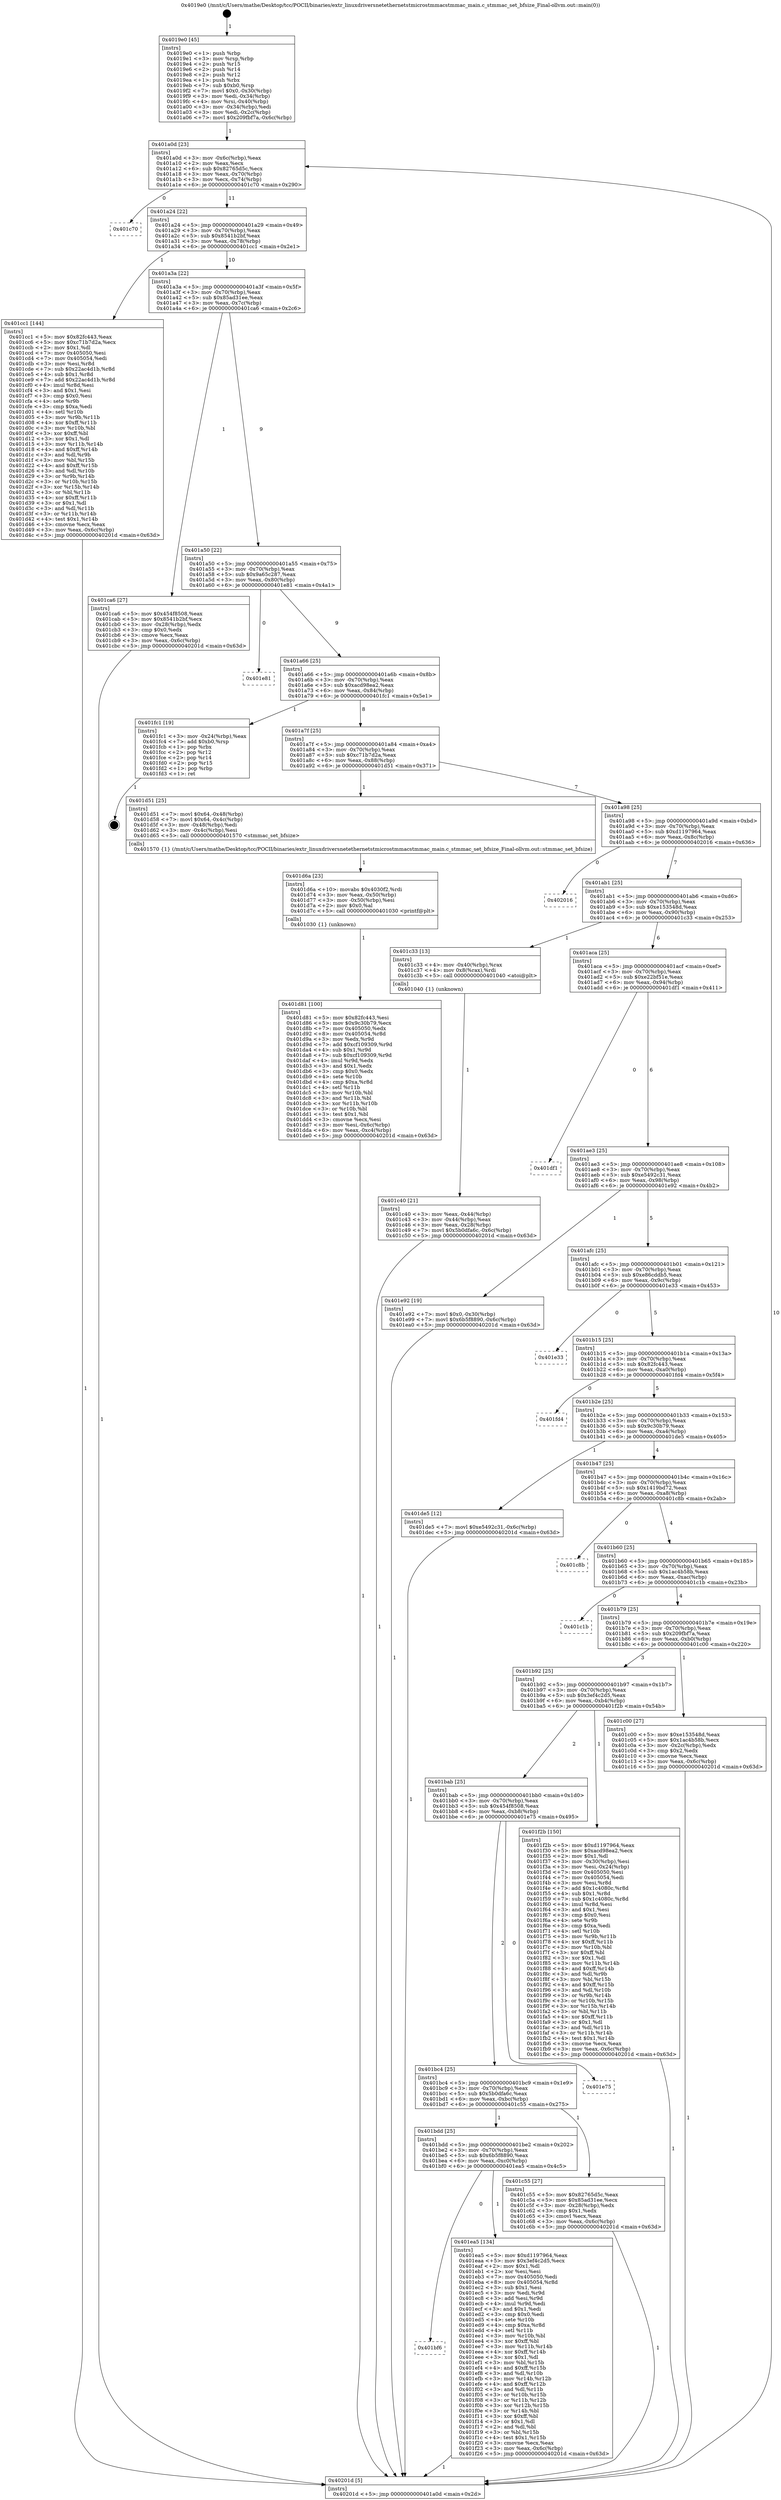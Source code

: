 digraph "0x4019e0" {
  label = "0x4019e0 (/mnt/c/Users/mathe/Desktop/tcc/POCII/binaries/extr_linuxdriversnetethernetstmicrostmmacstmmac_main.c_stmmac_set_bfsize_Final-ollvm.out::main(0))"
  labelloc = "t"
  node[shape=record]

  Entry [label="",width=0.3,height=0.3,shape=circle,fillcolor=black,style=filled]
  "0x401a0d" [label="{
     0x401a0d [23]\l
     | [instrs]\l
     &nbsp;&nbsp;0x401a0d \<+3\>: mov -0x6c(%rbp),%eax\l
     &nbsp;&nbsp;0x401a10 \<+2\>: mov %eax,%ecx\l
     &nbsp;&nbsp;0x401a12 \<+6\>: sub $0x82765d5c,%ecx\l
     &nbsp;&nbsp;0x401a18 \<+3\>: mov %eax,-0x70(%rbp)\l
     &nbsp;&nbsp;0x401a1b \<+3\>: mov %ecx,-0x74(%rbp)\l
     &nbsp;&nbsp;0x401a1e \<+6\>: je 0000000000401c70 \<main+0x290\>\l
  }"]
  "0x401c70" [label="{
     0x401c70\l
  }", style=dashed]
  "0x401a24" [label="{
     0x401a24 [22]\l
     | [instrs]\l
     &nbsp;&nbsp;0x401a24 \<+5\>: jmp 0000000000401a29 \<main+0x49\>\l
     &nbsp;&nbsp;0x401a29 \<+3\>: mov -0x70(%rbp),%eax\l
     &nbsp;&nbsp;0x401a2c \<+5\>: sub $0x8541b2bf,%eax\l
     &nbsp;&nbsp;0x401a31 \<+3\>: mov %eax,-0x78(%rbp)\l
     &nbsp;&nbsp;0x401a34 \<+6\>: je 0000000000401cc1 \<main+0x2e1\>\l
  }"]
  Exit [label="",width=0.3,height=0.3,shape=circle,fillcolor=black,style=filled,peripheries=2]
  "0x401cc1" [label="{
     0x401cc1 [144]\l
     | [instrs]\l
     &nbsp;&nbsp;0x401cc1 \<+5\>: mov $0x82fc443,%eax\l
     &nbsp;&nbsp;0x401cc6 \<+5\>: mov $0xc71b7d2a,%ecx\l
     &nbsp;&nbsp;0x401ccb \<+2\>: mov $0x1,%dl\l
     &nbsp;&nbsp;0x401ccd \<+7\>: mov 0x405050,%esi\l
     &nbsp;&nbsp;0x401cd4 \<+7\>: mov 0x405054,%edi\l
     &nbsp;&nbsp;0x401cdb \<+3\>: mov %esi,%r8d\l
     &nbsp;&nbsp;0x401cde \<+7\>: sub $0x22ac4d1b,%r8d\l
     &nbsp;&nbsp;0x401ce5 \<+4\>: sub $0x1,%r8d\l
     &nbsp;&nbsp;0x401ce9 \<+7\>: add $0x22ac4d1b,%r8d\l
     &nbsp;&nbsp;0x401cf0 \<+4\>: imul %r8d,%esi\l
     &nbsp;&nbsp;0x401cf4 \<+3\>: and $0x1,%esi\l
     &nbsp;&nbsp;0x401cf7 \<+3\>: cmp $0x0,%esi\l
     &nbsp;&nbsp;0x401cfa \<+4\>: sete %r9b\l
     &nbsp;&nbsp;0x401cfe \<+3\>: cmp $0xa,%edi\l
     &nbsp;&nbsp;0x401d01 \<+4\>: setl %r10b\l
     &nbsp;&nbsp;0x401d05 \<+3\>: mov %r9b,%r11b\l
     &nbsp;&nbsp;0x401d08 \<+4\>: xor $0xff,%r11b\l
     &nbsp;&nbsp;0x401d0c \<+3\>: mov %r10b,%bl\l
     &nbsp;&nbsp;0x401d0f \<+3\>: xor $0xff,%bl\l
     &nbsp;&nbsp;0x401d12 \<+3\>: xor $0x1,%dl\l
     &nbsp;&nbsp;0x401d15 \<+3\>: mov %r11b,%r14b\l
     &nbsp;&nbsp;0x401d18 \<+4\>: and $0xff,%r14b\l
     &nbsp;&nbsp;0x401d1c \<+3\>: and %dl,%r9b\l
     &nbsp;&nbsp;0x401d1f \<+3\>: mov %bl,%r15b\l
     &nbsp;&nbsp;0x401d22 \<+4\>: and $0xff,%r15b\l
     &nbsp;&nbsp;0x401d26 \<+3\>: and %dl,%r10b\l
     &nbsp;&nbsp;0x401d29 \<+3\>: or %r9b,%r14b\l
     &nbsp;&nbsp;0x401d2c \<+3\>: or %r10b,%r15b\l
     &nbsp;&nbsp;0x401d2f \<+3\>: xor %r15b,%r14b\l
     &nbsp;&nbsp;0x401d32 \<+3\>: or %bl,%r11b\l
     &nbsp;&nbsp;0x401d35 \<+4\>: xor $0xff,%r11b\l
     &nbsp;&nbsp;0x401d39 \<+3\>: or $0x1,%dl\l
     &nbsp;&nbsp;0x401d3c \<+3\>: and %dl,%r11b\l
     &nbsp;&nbsp;0x401d3f \<+3\>: or %r11b,%r14b\l
     &nbsp;&nbsp;0x401d42 \<+4\>: test $0x1,%r14b\l
     &nbsp;&nbsp;0x401d46 \<+3\>: cmovne %ecx,%eax\l
     &nbsp;&nbsp;0x401d49 \<+3\>: mov %eax,-0x6c(%rbp)\l
     &nbsp;&nbsp;0x401d4c \<+5\>: jmp 000000000040201d \<main+0x63d\>\l
  }"]
  "0x401a3a" [label="{
     0x401a3a [22]\l
     | [instrs]\l
     &nbsp;&nbsp;0x401a3a \<+5\>: jmp 0000000000401a3f \<main+0x5f\>\l
     &nbsp;&nbsp;0x401a3f \<+3\>: mov -0x70(%rbp),%eax\l
     &nbsp;&nbsp;0x401a42 \<+5\>: sub $0x85ad31ee,%eax\l
     &nbsp;&nbsp;0x401a47 \<+3\>: mov %eax,-0x7c(%rbp)\l
     &nbsp;&nbsp;0x401a4a \<+6\>: je 0000000000401ca6 \<main+0x2c6\>\l
  }"]
  "0x401bf6" [label="{
     0x401bf6\l
  }", style=dashed]
  "0x401ca6" [label="{
     0x401ca6 [27]\l
     | [instrs]\l
     &nbsp;&nbsp;0x401ca6 \<+5\>: mov $0x454f8508,%eax\l
     &nbsp;&nbsp;0x401cab \<+5\>: mov $0x8541b2bf,%ecx\l
     &nbsp;&nbsp;0x401cb0 \<+3\>: mov -0x28(%rbp),%edx\l
     &nbsp;&nbsp;0x401cb3 \<+3\>: cmp $0x0,%edx\l
     &nbsp;&nbsp;0x401cb6 \<+3\>: cmove %ecx,%eax\l
     &nbsp;&nbsp;0x401cb9 \<+3\>: mov %eax,-0x6c(%rbp)\l
     &nbsp;&nbsp;0x401cbc \<+5\>: jmp 000000000040201d \<main+0x63d\>\l
  }"]
  "0x401a50" [label="{
     0x401a50 [22]\l
     | [instrs]\l
     &nbsp;&nbsp;0x401a50 \<+5\>: jmp 0000000000401a55 \<main+0x75\>\l
     &nbsp;&nbsp;0x401a55 \<+3\>: mov -0x70(%rbp),%eax\l
     &nbsp;&nbsp;0x401a58 \<+5\>: sub $0x9a65c287,%eax\l
     &nbsp;&nbsp;0x401a5d \<+3\>: mov %eax,-0x80(%rbp)\l
     &nbsp;&nbsp;0x401a60 \<+6\>: je 0000000000401e81 \<main+0x4a1\>\l
  }"]
  "0x401ea5" [label="{
     0x401ea5 [134]\l
     | [instrs]\l
     &nbsp;&nbsp;0x401ea5 \<+5\>: mov $0xd1197964,%eax\l
     &nbsp;&nbsp;0x401eaa \<+5\>: mov $0x3ef4c2d5,%ecx\l
     &nbsp;&nbsp;0x401eaf \<+2\>: mov $0x1,%dl\l
     &nbsp;&nbsp;0x401eb1 \<+2\>: xor %esi,%esi\l
     &nbsp;&nbsp;0x401eb3 \<+7\>: mov 0x405050,%edi\l
     &nbsp;&nbsp;0x401eba \<+8\>: mov 0x405054,%r8d\l
     &nbsp;&nbsp;0x401ec2 \<+3\>: sub $0x1,%esi\l
     &nbsp;&nbsp;0x401ec5 \<+3\>: mov %edi,%r9d\l
     &nbsp;&nbsp;0x401ec8 \<+3\>: add %esi,%r9d\l
     &nbsp;&nbsp;0x401ecb \<+4\>: imul %r9d,%edi\l
     &nbsp;&nbsp;0x401ecf \<+3\>: and $0x1,%edi\l
     &nbsp;&nbsp;0x401ed2 \<+3\>: cmp $0x0,%edi\l
     &nbsp;&nbsp;0x401ed5 \<+4\>: sete %r10b\l
     &nbsp;&nbsp;0x401ed9 \<+4\>: cmp $0xa,%r8d\l
     &nbsp;&nbsp;0x401edd \<+4\>: setl %r11b\l
     &nbsp;&nbsp;0x401ee1 \<+3\>: mov %r10b,%bl\l
     &nbsp;&nbsp;0x401ee4 \<+3\>: xor $0xff,%bl\l
     &nbsp;&nbsp;0x401ee7 \<+3\>: mov %r11b,%r14b\l
     &nbsp;&nbsp;0x401eea \<+4\>: xor $0xff,%r14b\l
     &nbsp;&nbsp;0x401eee \<+3\>: xor $0x1,%dl\l
     &nbsp;&nbsp;0x401ef1 \<+3\>: mov %bl,%r15b\l
     &nbsp;&nbsp;0x401ef4 \<+4\>: and $0xff,%r15b\l
     &nbsp;&nbsp;0x401ef8 \<+3\>: and %dl,%r10b\l
     &nbsp;&nbsp;0x401efb \<+3\>: mov %r14b,%r12b\l
     &nbsp;&nbsp;0x401efe \<+4\>: and $0xff,%r12b\l
     &nbsp;&nbsp;0x401f02 \<+3\>: and %dl,%r11b\l
     &nbsp;&nbsp;0x401f05 \<+3\>: or %r10b,%r15b\l
     &nbsp;&nbsp;0x401f08 \<+3\>: or %r11b,%r12b\l
     &nbsp;&nbsp;0x401f0b \<+3\>: xor %r12b,%r15b\l
     &nbsp;&nbsp;0x401f0e \<+3\>: or %r14b,%bl\l
     &nbsp;&nbsp;0x401f11 \<+3\>: xor $0xff,%bl\l
     &nbsp;&nbsp;0x401f14 \<+3\>: or $0x1,%dl\l
     &nbsp;&nbsp;0x401f17 \<+2\>: and %dl,%bl\l
     &nbsp;&nbsp;0x401f19 \<+3\>: or %bl,%r15b\l
     &nbsp;&nbsp;0x401f1c \<+4\>: test $0x1,%r15b\l
     &nbsp;&nbsp;0x401f20 \<+3\>: cmovne %ecx,%eax\l
     &nbsp;&nbsp;0x401f23 \<+3\>: mov %eax,-0x6c(%rbp)\l
     &nbsp;&nbsp;0x401f26 \<+5\>: jmp 000000000040201d \<main+0x63d\>\l
  }"]
  "0x401e81" [label="{
     0x401e81\l
  }", style=dashed]
  "0x401a66" [label="{
     0x401a66 [25]\l
     | [instrs]\l
     &nbsp;&nbsp;0x401a66 \<+5\>: jmp 0000000000401a6b \<main+0x8b\>\l
     &nbsp;&nbsp;0x401a6b \<+3\>: mov -0x70(%rbp),%eax\l
     &nbsp;&nbsp;0x401a6e \<+5\>: sub $0xacd98ea2,%eax\l
     &nbsp;&nbsp;0x401a73 \<+6\>: mov %eax,-0x84(%rbp)\l
     &nbsp;&nbsp;0x401a79 \<+6\>: je 0000000000401fc1 \<main+0x5e1\>\l
  }"]
  "0x401d81" [label="{
     0x401d81 [100]\l
     | [instrs]\l
     &nbsp;&nbsp;0x401d81 \<+5\>: mov $0x82fc443,%esi\l
     &nbsp;&nbsp;0x401d86 \<+5\>: mov $0x9c30b79,%ecx\l
     &nbsp;&nbsp;0x401d8b \<+7\>: mov 0x405050,%edx\l
     &nbsp;&nbsp;0x401d92 \<+8\>: mov 0x405054,%r8d\l
     &nbsp;&nbsp;0x401d9a \<+3\>: mov %edx,%r9d\l
     &nbsp;&nbsp;0x401d9d \<+7\>: add $0xcf109309,%r9d\l
     &nbsp;&nbsp;0x401da4 \<+4\>: sub $0x1,%r9d\l
     &nbsp;&nbsp;0x401da8 \<+7\>: sub $0xcf109309,%r9d\l
     &nbsp;&nbsp;0x401daf \<+4\>: imul %r9d,%edx\l
     &nbsp;&nbsp;0x401db3 \<+3\>: and $0x1,%edx\l
     &nbsp;&nbsp;0x401db6 \<+3\>: cmp $0x0,%edx\l
     &nbsp;&nbsp;0x401db9 \<+4\>: sete %r10b\l
     &nbsp;&nbsp;0x401dbd \<+4\>: cmp $0xa,%r8d\l
     &nbsp;&nbsp;0x401dc1 \<+4\>: setl %r11b\l
     &nbsp;&nbsp;0x401dc5 \<+3\>: mov %r10b,%bl\l
     &nbsp;&nbsp;0x401dc8 \<+3\>: and %r11b,%bl\l
     &nbsp;&nbsp;0x401dcb \<+3\>: xor %r11b,%r10b\l
     &nbsp;&nbsp;0x401dce \<+3\>: or %r10b,%bl\l
     &nbsp;&nbsp;0x401dd1 \<+3\>: test $0x1,%bl\l
     &nbsp;&nbsp;0x401dd4 \<+3\>: cmovne %ecx,%esi\l
     &nbsp;&nbsp;0x401dd7 \<+3\>: mov %esi,-0x6c(%rbp)\l
     &nbsp;&nbsp;0x401dda \<+6\>: mov %eax,-0xc4(%rbp)\l
     &nbsp;&nbsp;0x401de0 \<+5\>: jmp 000000000040201d \<main+0x63d\>\l
  }"]
  "0x401fc1" [label="{
     0x401fc1 [19]\l
     | [instrs]\l
     &nbsp;&nbsp;0x401fc1 \<+3\>: mov -0x24(%rbp),%eax\l
     &nbsp;&nbsp;0x401fc4 \<+7\>: add $0xb0,%rsp\l
     &nbsp;&nbsp;0x401fcb \<+1\>: pop %rbx\l
     &nbsp;&nbsp;0x401fcc \<+2\>: pop %r12\l
     &nbsp;&nbsp;0x401fce \<+2\>: pop %r14\l
     &nbsp;&nbsp;0x401fd0 \<+2\>: pop %r15\l
     &nbsp;&nbsp;0x401fd2 \<+1\>: pop %rbp\l
     &nbsp;&nbsp;0x401fd3 \<+1\>: ret\l
  }"]
  "0x401a7f" [label="{
     0x401a7f [25]\l
     | [instrs]\l
     &nbsp;&nbsp;0x401a7f \<+5\>: jmp 0000000000401a84 \<main+0xa4\>\l
     &nbsp;&nbsp;0x401a84 \<+3\>: mov -0x70(%rbp),%eax\l
     &nbsp;&nbsp;0x401a87 \<+5\>: sub $0xc71b7d2a,%eax\l
     &nbsp;&nbsp;0x401a8c \<+6\>: mov %eax,-0x88(%rbp)\l
     &nbsp;&nbsp;0x401a92 \<+6\>: je 0000000000401d51 \<main+0x371\>\l
  }"]
  "0x401d6a" [label="{
     0x401d6a [23]\l
     | [instrs]\l
     &nbsp;&nbsp;0x401d6a \<+10\>: movabs $0x4030f2,%rdi\l
     &nbsp;&nbsp;0x401d74 \<+3\>: mov %eax,-0x50(%rbp)\l
     &nbsp;&nbsp;0x401d77 \<+3\>: mov -0x50(%rbp),%esi\l
     &nbsp;&nbsp;0x401d7a \<+2\>: mov $0x0,%al\l
     &nbsp;&nbsp;0x401d7c \<+5\>: call 0000000000401030 \<printf@plt\>\l
     | [calls]\l
     &nbsp;&nbsp;0x401030 \{1\} (unknown)\l
  }"]
  "0x401d51" [label="{
     0x401d51 [25]\l
     | [instrs]\l
     &nbsp;&nbsp;0x401d51 \<+7\>: movl $0x64,-0x48(%rbp)\l
     &nbsp;&nbsp;0x401d58 \<+7\>: movl $0x64,-0x4c(%rbp)\l
     &nbsp;&nbsp;0x401d5f \<+3\>: mov -0x48(%rbp),%edi\l
     &nbsp;&nbsp;0x401d62 \<+3\>: mov -0x4c(%rbp),%esi\l
     &nbsp;&nbsp;0x401d65 \<+5\>: call 0000000000401570 \<stmmac_set_bfsize\>\l
     | [calls]\l
     &nbsp;&nbsp;0x401570 \{1\} (/mnt/c/Users/mathe/Desktop/tcc/POCII/binaries/extr_linuxdriversnetethernetstmicrostmmacstmmac_main.c_stmmac_set_bfsize_Final-ollvm.out::stmmac_set_bfsize)\l
  }"]
  "0x401a98" [label="{
     0x401a98 [25]\l
     | [instrs]\l
     &nbsp;&nbsp;0x401a98 \<+5\>: jmp 0000000000401a9d \<main+0xbd\>\l
     &nbsp;&nbsp;0x401a9d \<+3\>: mov -0x70(%rbp),%eax\l
     &nbsp;&nbsp;0x401aa0 \<+5\>: sub $0xd1197964,%eax\l
     &nbsp;&nbsp;0x401aa5 \<+6\>: mov %eax,-0x8c(%rbp)\l
     &nbsp;&nbsp;0x401aab \<+6\>: je 0000000000402016 \<main+0x636\>\l
  }"]
  "0x401bdd" [label="{
     0x401bdd [25]\l
     | [instrs]\l
     &nbsp;&nbsp;0x401bdd \<+5\>: jmp 0000000000401be2 \<main+0x202\>\l
     &nbsp;&nbsp;0x401be2 \<+3\>: mov -0x70(%rbp),%eax\l
     &nbsp;&nbsp;0x401be5 \<+5\>: sub $0x6b5f8890,%eax\l
     &nbsp;&nbsp;0x401bea \<+6\>: mov %eax,-0xc0(%rbp)\l
     &nbsp;&nbsp;0x401bf0 \<+6\>: je 0000000000401ea5 \<main+0x4c5\>\l
  }"]
  "0x402016" [label="{
     0x402016\l
  }", style=dashed]
  "0x401ab1" [label="{
     0x401ab1 [25]\l
     | [instrs]\l
     &nbsp;&nbsp;0x401ab1 \<+5\>: jmp 0000000000401ab6 \<main+0xd6\>\l
     &nbsp;&nbsp;0x401ab6 \<+3\>: mov -0x70(%rbp),%eax\l
     &nbsp;&nbsp;0x401ab9 \<+5\>: sub $0xe153548d,%eax\l
     &nbsp;&nbsp;0x401abe \<+6\>: mov %eax,-0x90(%rbp)\l
     &nbsp;&nbsp;0x401ac4 \<+6\>: je 0000000000401c33 \<main+0x253\>\l
  }"]
  "0x401c55" [label="{
     0x401c55 [27]\l
     | [instrs]\l
     &nbsp;&nbsp;0x401c55 \<+5\>: mov $0x82765d5c,%eax\l
     &nbsp;&nbsp;0x401c5a \<+5\>: mov $0x85ad31ee,%ecx\l
     &nbsp;&nbsp;0x401c5f \<+3\>: mov -0x28(%rbp),%edx\l
     &nbsp;&nbsp;0x401c62 \<+3\>: cmp $0x1,%edx\l
     &nbsp;&nbsp;0x401c65 \<+3\>: cmovl %ecx,%eax\l
     &nbsp;&nbsp;0x401c68 \<+3\>: mov %eax,-0x6c(%rbp)\l
     &nbsp;&nbsp;0x401c6b \<+5\>: jmp 000000000040201d \<main+0x63d\>\l
  }"]
  "0x401c33" [label="{
     0x401c33 [13]\l
     | [instrs]\l
     &nbsp;&nbsp;0x401c33 \<+4\>: mov -0x40(%rbp),%rax\l
     &nbsp;&nbsp;0x401c37 \<+4\>: mov 0x8(%rax),%rdi\l
     &nbsp;&nbsp;0x401c3b \<+5\>: call 0000000000401040 \<atoi@plt\>\l
     | [calls]\l
     &nbsp;&nbsp;0x401040 \{1\} (unknown)\l
  }"]
  "0x401aca" [label="{
     0x401aca [25]\l
     | [instrs]\l
     &nbsp;&nbsp;0x401aca \<+5\>: jmp 0000000000401acf \<main+0xef\>\l
     &nbsp;&nbsp;0x401acf \<+3\>: mov -0x70(%rbp),%eax\l
     &nbsp;&nbsp;0x401ad2 \<+5\>: sub $0xe22bf51e,%eax\l
     &nbsp;&nbsp;0x401ad7 \<+6\>: mov %eax,-0x94(%rbp)\l
     &nbsp;&nbsp;0x401add \<+6\>: je 0000000000401df1 \<main+0x411\>\l
  }"]
  "0x401bc4" [label="{
     0x401bc4 [25]\l
     | [instrs]\l
     &nbsp;&nbsp;0x401bc4 \<+5\>: jmp 0000000000401bc9 \<main+0x1e9\>\l
     &nbsp;&nbsp;0x401bc9 \<+3\>: mov -0x70(%rbp),%eax\l
     &nbsp;&nbsp;0x401bcc \<+5\>: sub $0x5b0dfa6c,%eax\l
     &nbsp;&nbsp;0x401bd1 \<+6\>: mov %eax,-0xbc(%rbp)\l
     &nbsp;&nbsp;0x401bd7 \<+6\>: je 0000000000401c55 \<main+0x275\>\l
  }"]
  "0x401df1" [label="{
     0x401df1\l
  }", style=dashed]
  "0x401ae3" [label="{
     0x401ae3 [25]\l
     | [instrs]\l
     &nbsp;&nbsp;0x401ae3 \<+5\>: jmp 0000000000401ae8 \<main+0x108\>\l
     &nbsp;&nbsp;0x401ae8 \<+3\>: mov -0x70(%rbp),%eax\l
     &nbsp;&nbsp;0x401aeb \<+5\>: sub $0xe5492c31,%eax\l
     &nbsp;&nbsp;0x401af0 \<+6\>: mov %eax,-0x98(%rbp)\l
     &nbsp;&nbsp;0x401af6 \<+6\>: je 0000000000401e92 \<main+0x4b2\>\l
  }"]
  "0x401e75" [label="{
     0x401e75\l
  }", style=dashed]
  "0x401e92" [label="{
     0x401e92 [19]\l
     | [instrs]\l
     &nbsp;&nbsp;0x401e92 \<+7\>: movl $0x0,-0x30(%rbp)\l
     &nbsp;&nbsp;0x401e99 \<+7\>: movl $0x6b5f8890,-0x6c(%rbp)\l
     &nbsp;&nbsp;0x401ea0 \<+5\>: jmp 000000000040201d \<main+0x63d\>\l
  }"]
  "0x401afc" [label="{
     0x401afc [25]\l
     | [instrs]\l
     &nbsp;&nbsp;0x401afc \<+5\>: jmp 0000000000401b01 \<main+0x121\>\l
     &nbsp;&nbsp;0x401b01 \<+3\>: mov -0x70(%rbp),%eax\l
     &nbsp;&nbsp;0x401b04 \<+5\>: sub $0xe86cddb5,%eax\l
     &nbsp;&nbsp;0x401b09 \<+6\>: mov %eax,-0x9c(%rbp)\l
     &nbsp;&nbsp;0x401b0f \<+6\>: je 0000000000401e33 \<main+0x453\>\l
  }"]
  "0x401bab" [label="{
     0x401bab [25]\l
     | [instrs]\l
     &nbsp;&nbsp;0x401bab \<+5\>: jmp 0000000000401bb0 \<main+0x1d0\>\l
     &nbsp;&nbsp;0x401bb0 \<+3\>: mov -0x70(%rbp),%eax\l
     &nbsp;&nbsp;0x401bb3 \<+5\>: sub $0x454f8508,%eax\l
     &nbsp;&nbsp;0x401bb8 \<+6\>: mov %eax,-0xb8(%rbp)\l
     &nbsp;&nbsp;0x401bbe \<+6\>: je 0000000000401e75 \<main+0x495\>\l
  }"]
  "0x401e33" [label="{
     0x401e33\l
  }", style=dashed]
  "0x401b15" [label="{
     0x401b15 [25]\l
     | [instrs]\l
     &nbsp;&nbsp;0x401b15 \<+5\>: jmp 0000000000401b1a \<main+0x13a\>\l
     &nbsp;&nbsp;0x401b1a \<+3\>: mov -0x70(%rbp),%eax\l
     &nbsp;&nbsp;0x401b1d \<+5\>: sub $0x82fc443,%eax\l
     &nbsp;&nbsp;0x401b22 \<+6\>: mov %eax,-0xa0(%rbp)\l
     &nbsp;&nbsp;0x401b28 \<+6\>: je 0000000000401fd4 \<main+0x5f4\>\l
  }"]
  "0x401f2b" [label="{
     0x401f2b [150]\l
     | [instrs]\l
     &nbsp;&nbsp;0x401f2b \<+5\>: mov $0xd1197964,%eax\l
     &nbsp;&nbsp;0x401f30 \<+5\>: mov $0xacd98ea2,%ecx\l
     &nbsp;&nbsp;0x401f35 \<+2\>: mov $0x1,%dl\l
     &nbsp;&nbsp;0x401f37 \<+3\>: mov -0x30(%rbp),%esi\l
     &nbsp;&nbsp;0x401f3a \<+3\>: mov %esi,-0x24(%rbp)\l
     &nbsp;&nbsp;0x401f3d \<+7\>: mov 0x405050,%esi\l
     &nbsp;&nbsp;0x401f44 \<+7\>: mov 0x405054,%edi\l
     &nbsp;&nbsp;0x401f4b \<+3\>: mov %esi,%r8d\l
     &nbsp;&nbsp;0x401f4e \<+7\>: add $0x1c4080c,%r8d\l
     &nbsp;&nbsp;0x401f55 \<+4\>: sub $0x1,%r8d\l
     &nbsp;&nbsp;0x401f59 \<+7\>: sub $0x1c4080c,%r8d\l
     &nbsp;&nbsp;0x401f60 \<+4\>: imul %r8d,%esi\l
     &nbsp;&nbsp;0x401f64 \<+3\>: and $0x1,%esi\l
     &nbsp;&nbsp;0x401f67 \<+3\>: cmp $0x0,%esi\l
     &nbsp;&nbsp;0x401f6a \<+4\>: sete %r9b\l
     &nbsp;&nbsp;0x401f6e \<+3\>: cmp $0xa,%edi\l
     &nbsp;&nbsp;0x401f71 \<+4\>: setl %r10b\l
     &nbsp;&nbsp;0x401f75 \<+3\>: mov %r9b,%r11b\l
     &nbsp;&nbsp;0x401f78 \<+4\>: xor $0xff,%r11b\l
     &nbsp;&nbsp;0x401f7c \<+3\>: mov %r10b,%bl\l
     &nbsp;&nbsp;0x401f7f \<+3\>: xor $0xff,%bl\l
     &nbsp;&nbsp;0x401f82 \<+3\>: xor $0x1,%dl\l
     &nbsp;&nbsp;0x401f85 \<+3\>: mov %r11b,%r14b\l
     &nbsp;&nbsp;0x401f88 \<+4\>: and $0xff,%r14b\l
     &nbsp;&nbsp;0x401f8c \<+3\>: and %dl,%r9b\l
     &nbsp;&nbsp;0x401f8f \<+3\>: mov %bl,%r15b\l
     &nbsp;&nbsp;0x401f92 \<+4\>: and $0xff,%r15b\l
     &nbsp;&nbsp;0x401f96 \<+3\>: and %dl,%r10b\l
     &nbsp;&nbsp;0x401f99 \<+3\>: or %r9b,%r14b\l
     &nbsp;&nbsp;0x401f9c \<+3\>: or %r10b,%r15b\l
     &nbsp;&nbsp;0x401f9f \<+3\>: xor %r15b,%r14b\l
     &nbsp;&nbsp;0x401fa2 \<+3\>: or %bl,%r11b\l
     &nbsp;&nbsp;0x401fa5 \<+4\>: xor $0xff,%r11b\l
     &nbsp;&nbsp;0x401fa9 \<+3\>: or $0x1,%dl\l
     &nbsp;&nbsp;0x401fac \<+3\>: and %dl,%r11b\l
     &nbsp;&nbsp;0x401faf \<+3\>: or %r11b,%r14b\l
     &nbsp;&nbsp;0x401fb2 \<+4\>: test $0x1,%r14b\l
     &nbsp;&nbsp;0x401fb6 \<+3\>: cmovne %ecx,%eax\l
     &nbsp;&nbsp;0x401fb9 \<+3\>: mov %eax,-0x6c(%rbp)\l
     &nbsp;&nbsp;0x401fbc \<+5\>: jmp 000000000040201d \<main+0x63d\>\l
  }"]
  "0x401fd4" [label="{
     0x401fd4\l
  }", style=dashed]
  "0x401b2e" [label="{
     0x401b2e [25]\l
     | [instrs]\l
     &nbsp;&nbsp;0x401b2e \<+5\>: jmp 0000000000401b33 \<main+0x153\>\l
     &nbsp;&nbsp;0x401b33 \<+3\>: mov -0x70(%rbp),%eax\l
     &nbsp;&nbsp;0x401b36 \<+5\>: sub $0x9c30b79,%eax\l
     &nbsp;&nbsp;0x401b3b \<+6\>: mov %eax,-0xa4(%rbp)\l
     &nbsp;&nbsp;0x401b41 \<+6\>: je 0000000000401de5 \<main+0x405\>\l
  }"]
  "0x401c40" [label="{
     0x401c40 [21]\l
     | [instrs]\l
     &nbsp;&nbsp;0x401c40 \<+3\>: mov %eax,-0x44(%rbp)\l
     &nbsp;&nbsp;0x401c43 \<+3\>: mov -0x44(%rbp),%eax\l
     &nbsp;&nbsp;0x401c46 \<+3\>: mov %eax,-0x28(%rbp)\l
     &nbsp;&nbsp;0x401c49 \<+7\>: movl $0x5b0dfa6c,-0x6c(%rbp)\l
     &nbsp;&nbsp;0x401c50 \<+5\>: jmp 000000000040201d \<main+0x63d\>\l
  }"]
  "0x401de5" [label="{
     0x401de5 [12]\l
     | [instrs]\l
     &nbsp;&nbsp;0x401de5 \<+7\>: movl $0xe5492c31,-0x6c(%rbp)\l
     &nbsp;&nbsp;0x401dec \<+5\>: jmp 000000000040201d \<main+0x63d\>\l
  }"]
  "0x401b47" [label="{
     0x401b47 [25]\l
     | [instrs]\l
     &nbsp;&nbsp;0x401b47 \<+5\>: jmp 0000000000401b4c \<main+0x16c\>\l
     &nbsp;&nbsp;0x401b4c \<+3\>: mov -0x70(%rbp),%eax\l
     &nbsp;&nbsp;0x401b4f \<+5\>: sub $0x1419bd72,%eax\l
     &nbsp;&nbsp;0x401b54 \<+6\>: mov %eax,-0xa8(%rbp)\l
     &nbsp;&nbsp;0x401b5a \<+6\>: je 0000000000401c8b \<main+0x2ab\>\l
  }"]
  "0x4019e0" [label="{
     0x4019e0 [45]\l
     | [instrs]\l
     &nbsp;&nbsp;0x4019e0 \<+1\>: push %rbp\l
     &nbsp;&nbsp;0x4019e1 \<+3\>: mov %rsp,%rbp\l
     &nbsp;&nbsp;0x4019e4 \<+2\>: push %r15\l
     &nbsp;&nbsp;0x4019e6 \<+2\>: push %r14\l
     &nbsp;&nbsp;0x4019e8 \<+2\>: push %r12\l
     &nbsp;&nbsp;0x4019ea \<+1\>: push %rbx\l
     &nbsp;&nbsp;0x4019eb \<+7\>: sub $0xb0,%rsp\l
     &nbsp;&nbsp;0x4019f2 \<+7\>: movl $0x0,-0x30(%rbp)\l
     &nbsp;&nbsp;0x4019f9 \<+3\>: mov %edi,-0x34(%rbp)\l
     &nbsp;&nbsp;0x4019fc \<+4\>: mov %rsi,-0x40(%rbp)\l
     &nbsp;&nbsp;0x401a00 \<+3\>: mov -0x34(%rbp),%edi\l
     &nbsp;&nbsp;0x401a03 \<+3\>: mov %edi,-0x2c(%rbp)\l
     &nbsp;&nbsp;0x401a06 \<+7\>: movl $0x209fbf7a,-0x6c(%rbp)\l
  }"]
  "0x401c8b" [label="{
     0x401c8b\l
  }", style=dashed]
  "0x401b60" [label="{
     0x401b60 [25]\l
     | [instrs]\l
     &nbsp;&nbsp;0x401b60 \<+5\>: jmp 0000000000401b65 \<main+0x185\>\l
     &nbsp;&nbsp;0x401b65 \<+3\>: mov -0x70(%rbp),%eax\l
     &nbsp;&nbsp;0x401b68 \<+5\>: sub $0x1ac4b58b,%eax\l
     &nbsp;&nbsp;0x401b6d \<+6\>: mov %eax,-0xac(%rbp)\l
     &nbsp;&nbsp;0x401b73 \<+6\>: je 0000000000401c1b \<main+0x23b\>\l
  }"]
  "0x40201d" [label="{
     0x40201d [5]\l
     | [instrs]\l
     &nbsp;&nbsp;0x40201d \<+5\>: jmp 0000000000401a0d \<main+0x2d\>\l
  }"]
  "0x401c1b" [label="{
     0x401c1b\l
  }", style=dashed]
  "0x401b79" [label="{
     0x401b79 [25]\l
     | [instrs]\l
     &nbsp;&nbsp;0x401b79 \<+5\>: jmp 0000000000401b7e \<main+0x19e\>\l
     &nbsp;&nbsp;0x401b7e \<+3\>: mov -0x70(%rbp),%eax\l
     &nbsp;&nbsp;0x401b81 \<+5\>: sub $0x209fbf7a,%eax\l
     &nbsp;&nbsp;0x401b86 \<+6\>: mov %eax,-0xb0(%rbp)\l
     &nbsp;&nbsp;0x401b8c \<+6\>: je 0000000000401c00 \<main+0x220\>\l
  }"]
  "0x401b92" [label="{
     0x401b92 [25]\l
     | [instrs]\l
     &nbsp;&nbsp;0x401b92 \<+5\>: jmp 0000000000401b97 \<main+0x1b7\>\l
     &nbsp;&nbsp;0x401b97 \<+3\>: mov -0x70(%rbp),%eax\l
     &nbsp;&nbsp;0x401b9a \<+5\>: sub $0x3ef4c2d5,%eax\l
     &nbsp;&nbsp;0x401b9f \<+6\>: mov %eax,-0xb4(%rbp)\l
     &nbsp;&nbsp;0x401ba5 \<+6\>: je 0000000000401f2b \<main+0x54b\>\l
  }"]
  "0x401c00" [label="{
     0x401c00 [27]\l
     | [instrs]\l
     &nbsp;&nbsp;0x401c00 \<+5\>: mov $0xe153548d,%eax\l
     &nbsp;&nbsp;0x401c05 \<+5\>: mov $0x1ac4b58b,%ecx\l
     &nbsp;&nbsp;0x401c0a \<+3\>: mov -0x2c(%rbp),%edx\l
     &nbsp;&nbsp;0x401c0d \<+3\>: cmp $0x2,%edx\l
     &nbsp;&nbsp;0x401c10 \<+3\>: cmovne %ecx,%eax\l
     &nbsp;&nbsp;0x401c13 \<+3\>: mov %eax,-0x6c(%rbp)\l
     &nbsp;&nbsp;0x401c16 \<+5\>: jmp 000000000040201d \<main+0x63d\>\l
  }"]
  Entry -> "0x4019e0" [label=" 1"]
  "0x401a0d" -> "0x401c70" [label=" 0"]
  "0x401a0d" -> "0x401a24" [label=" 11"]
  "0x401fc1" -> Exit [label=" 1"]
  "0x401a24" -> "0x401cc1" [label=" 1"]
  "0x401a24" -> "0x401a3a" [label=" 10"]
  "0x401f2b" -> "0x40201d" [label=" 1"]
  "0x401a3a" -> "0x401ca6" [label=" 1"]
  "0x401a3a" -> "0x401a50" [label=" 9"]
  "0x401ea5" -> "0x40201d" [label=" 1"]
  "0x401a50" -> "0x401e81" [label=" 0"]
  "0x401a50" -> "0x401a66" [label=" 9"]
  "0x401bdd" -> "0x401bf6" [label=" 0"]
  "0x401a66" -> "0x401fc1" [label=" 1"]
  "0x401a66" -> "0x401a7f" [label=" 8"]
  "0x401bdd" -> "0x401ea5" [label=" 1"]
  "0x401a7f" -> "0x401d51" [label=" 1"]
  "0x401a7f" -> "0x401a98" [label=" 7"]
  "0x401e92" -> "0x40201d" [label=" 1"]
  "0x401a98" -> "0x402016" [label=" 0"]
  "0x401a98" -> "0x401ab1" [label=" 7"]
  "0x401de5" -> "0x40201d" [label=" 1"]
  "0x401ab1" -> "0x401c33" [label=" 1"]
  "0x401ab1" -> "0x401aca" [label=" 6"]
  "0x401d81" -> "0x40201d" [label=" 1"]
  "0x401aca" -> "0x401df1" [label=" 0"]
  "0x401aca" -> "0x401ae3" [label=" 6"]
  "0x401d51" -> "0x401d6a" [label=" 1"]
  "0x401ae3" -> "0x401e92" [label=" 1"]
  "0x401ae3" -> "0x401afc" [label=" 5"]
  "0x401cc1" -> "0x40201d" [label=" 1"]
  "0x401afc" -> "0x401e33" [label=" 0"]
  "0x401afc" -> "0x401b15" [label=" 5"]
  "0x401c55" -> "0x40201d" [label=" 1"]
  "0x401b15" -> "0x401fd4" [label=" 0"]
  "0x401b15" -> "0x401b2e" [label=" 5"]
  "0x401bc4" -> "0x401bdd" [label=" 1"]
  "0x401b2e" -> "0x401de5" [label=" 1"]
  "0x401b2e" -> "0x401b47" [label=" 4"]
  "0x401d6a" -> "0x401d81" [label=" 1"]
  "0x401b47" -> "0x401c8b" [label=" 0"]
  "0x401b47" -> "0x401b60" [label=" 4"]
  "0x401bab" -> "0x401bc4" [label=" 2"]
  "0x401b60" -> "0x401c1b" [label=" 0"]
  "0x401b60" -> "0x401b79" [label=" 4"]
  "0x401bab" -> "0x401e75" [label=" 0"]
  "0x401b79" -> "0x401c00" [label=" 1"]
  "0x401b79" -> "0x401b92" [label=" 3"]
  "0x401c00" -> "0x40201d" [label=" 1"]
  "0x4019e0" -> "0x401a0d" [label=" 1"]
  "0x40201d" -> "0x401a0d" [label=" 10"]
  "0x401c33" -> "0x401c40" [label=" 1"]
  "0x401c40" -> "0x40201d" [label=" 1"]
  "0x401bc4" -> "0x401c55" [label=" 1"]
  "0x401b92" -> "0x401f2b" [label=" 1"]
  "0x401b92" -> "0x401bab" [label=" 2"]
  "0x401ca6" -> "0x40201d" [label=" 1"]
}

